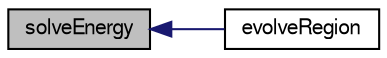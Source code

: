 digraph "solveEnergy"
{
  bgcolor="transparent";
  edge [fontname="FreeSans",fontsize="10",labelfontname="FreeSans",labelfontsize="10"];
  node [fontname="FreeSans",fontsize="10",shape=record];
  rankdir="LR";
  Node1188 [label="solveEnergy",height=0.2,width=0.4,color="black", fillcolor="grey75", style="filled", fontcolor="black"];
  Node1188 -> Node1189 [dir="back",color="midnightblue",fontsize="10",style="solid",fontname="FreeSans"];
  Node1189 [label="evolveRegion",height=0.2,width=0.4,color="black",URL="$a28978.html#afde8f52457f90e83a4eaf49755c19ec9",tooltip="Evolve the pyrolysis equations. "];
}
